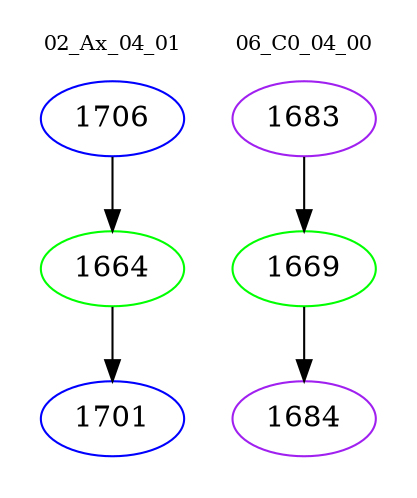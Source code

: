 digraph{
subgraph cluster_0 {
color = white
label = "02_Ax_04_01";
fontsize=10;
T0_1706 [label="1706", color="blue"]
T0_1706 -> T0_1664 [color="black"]
T0_1664 [label="1664", color="green"]
T0_1664 -> T0_1701 [color="black"]
T0_1701 [label="1701", color="blue"]
}
subgraph cluster_1 {
color = white
label = "06_C0_04_00";
fontsize=10;
T1_1683 [label="1683", color="purple"]
T1_1683 -> T1_1669 [color="black"]
T1_1669 [label="1669", color="green"]
T1_1669 -> T1_1684 [color="black"]
T1_1684 [label="1684", color="purple"]
}
}

